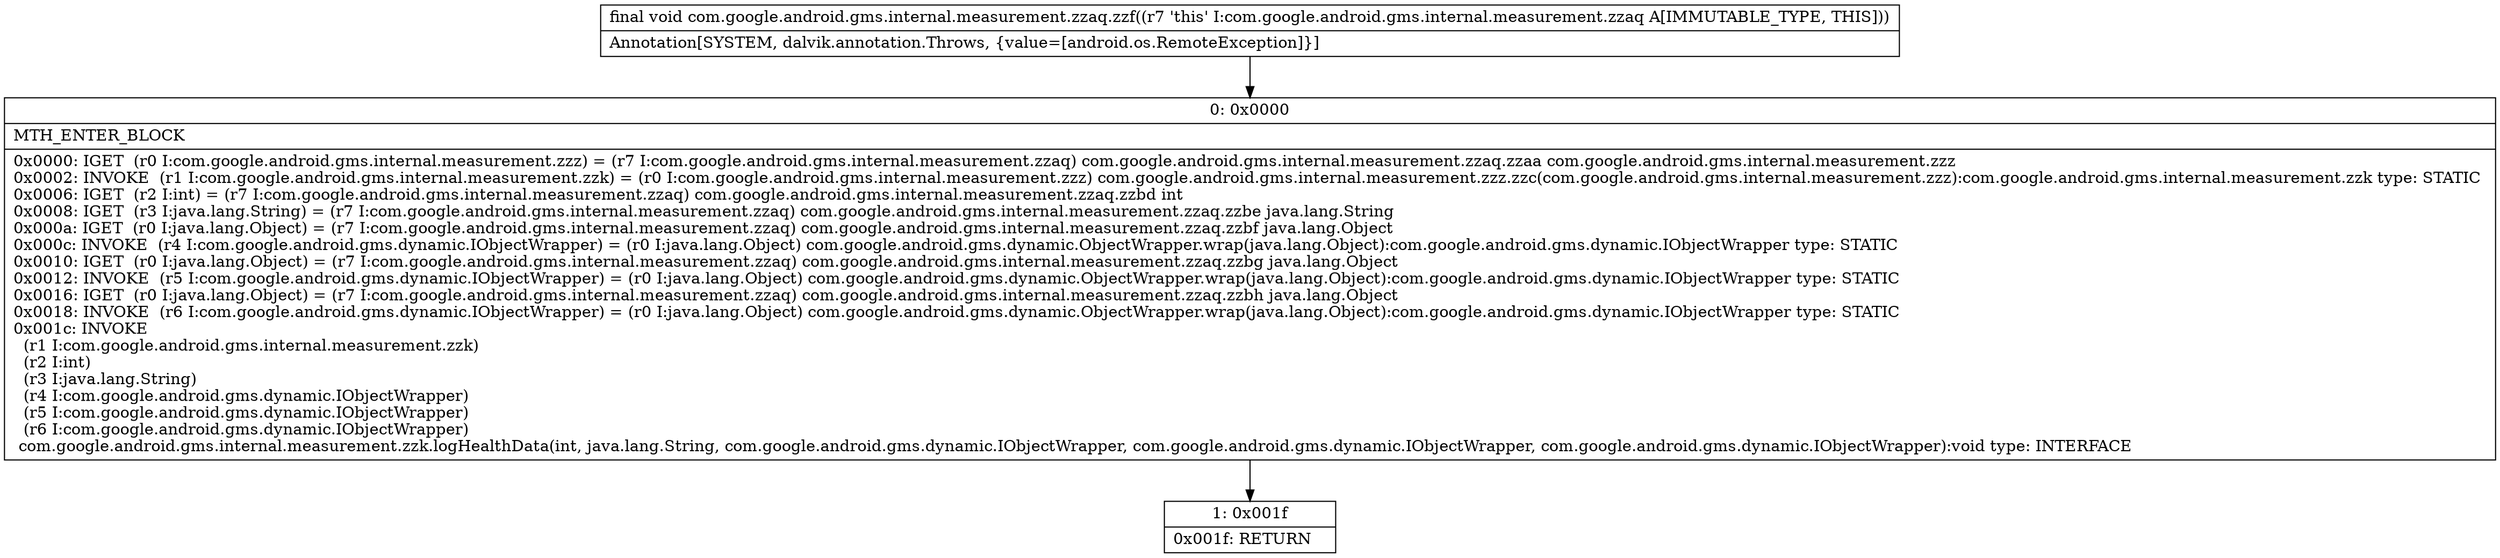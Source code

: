 digraph "CFG forcom.google.android.gms.internal.measurement.zzaq.zzf()V" {
Node_0 [shape=record,label="{0\:\ 0x0000|MTH_ENTER_BLOCK\l|0x0000: IGET  (r0 I:com.google.android.gms.internal.measurement.zzz) = (r7 I:com.google.android.gms.internal.measurement.zzaq) com.google.android.gms.internal.measurement.zzaq.zzaa com.google.android.gms.internal.measurement.zzz \l0x0002: INVOKE  (r1 I:com.google.android.gms.internal.measurement.zzk) = (r0 I:com.google.android.gms.internal.measurement.zzz) com.google.android.gms.internal.measurement.zzz.zzc(com.google.android.gms.internal.measurement.zzz):com.google.android.gms.internal.measurement.zzk type: STATIC \l0x0006: IGET  (r2 I:int) = (r7 I:com.google.android.gms.internal.measurement.zzaq) com.google.android.gms.internal.measurement.zzaq.zzbd int \l0x0008: IGET  (r3 I:java.lang.String) = (r7 I:com.google.android.gms.internal.measurement.zzaq) com.google.android.gms.internal.measurement.zzaq.zzbe java.lang.String \l0x000a: IGET  (r0 I:java.lang.Object) = (r7 I:com.google.android.gms.internal.measurement.zzaq) com.google.android.gms.internal.measurement.zzaq.zzbf java.lang.Object \l0x000c: INVOKE  (r4 I:com.google.android.gms.dynamic.IObjectWrapper) = (r0 I:java.lang.Object) com.google.android.gms.dynamic.ObjectWrapper.wrap(java.lang.Object):com.google.android.gms.dynamic.IObjectWrapper type: STATIC \l0x0010: IGET  (r0 I:java.lang.Object) = (r7 I:com.google.android.gms.internal.measurement.zzaq) com.google.android.gms.internal.measurement.zzaq.zzbg java.lang.Object \l0x0012: INVOKE  (r5 I:com.google.android.gms.dynamic.IObjectWrapper) = (r0 I:java.lang.Object) com.google.android.gms.dynamic.ObjectWrapper.wrap(java.lang.Object):com.google.android.gms.dynamic.IObjectWrapper type: STATIC \l0x0016: IGET  (r0 I:java.lang.Object) = (r7 I:com.google.android.gms.internal.measurement.zzaq) com.google.android.gms.internal.measurement.zzaq.zzbh java.lang.Object \l0x0018: INVOKE  (r6 I:com.google.android.gms.dynamic.IObjectWrapper) = (r0 I:java.lang.Object) com.google.android.gms.dynamic.ObjectWrapper.wrap(java.lang.Object):com.google.android.gms.dynamic.IObjectWrapper type: STATIC \l0x001c: INVOKE  \l  (r1 I:com.google.android.gms.internal.measurement.zzk)\l  (r2 I:int)\l  (r3 I:java.lang.String)\l  (r4 I:com.google.android.gms.dynamic.IObjectWrapper)\l  (r5 I:com.google.android.gms.dynamic.IObjectWrapper)\l  (r6 I:com.google.android.gms.dynamic.IObjectWrapper)\l com.google.android.gms.internal.measurement.zzk.logHealthData(int, java.lang.String, com.google.android.gms.dynamic.IObjectWrapper, com.google.android.gms.dynamic.IObjectWrapper, com.google.android.gms.dynamic.IObjectWrapper):void type: INTERFACE \l}"];
Node_1 [shape=record,label="{1\:\ 0x001f|0x001f: RETURN   \l}"];
MethodNode[shape=record,label="{final void com.google.android.gms.internal.measurement.zzaq.zzf((r7 'this' I:com.google.android.gms.internal.measurement.zzaq A[IMMUTABLE_TYPE, THIS]))  | Annotation[SYSTEM, dalvik.annotation.Throws, \{value=[android.os.RemoteException]\}]\l}"];
MethodNode -> Node_0;
Node_0 -> Node_1;
}

